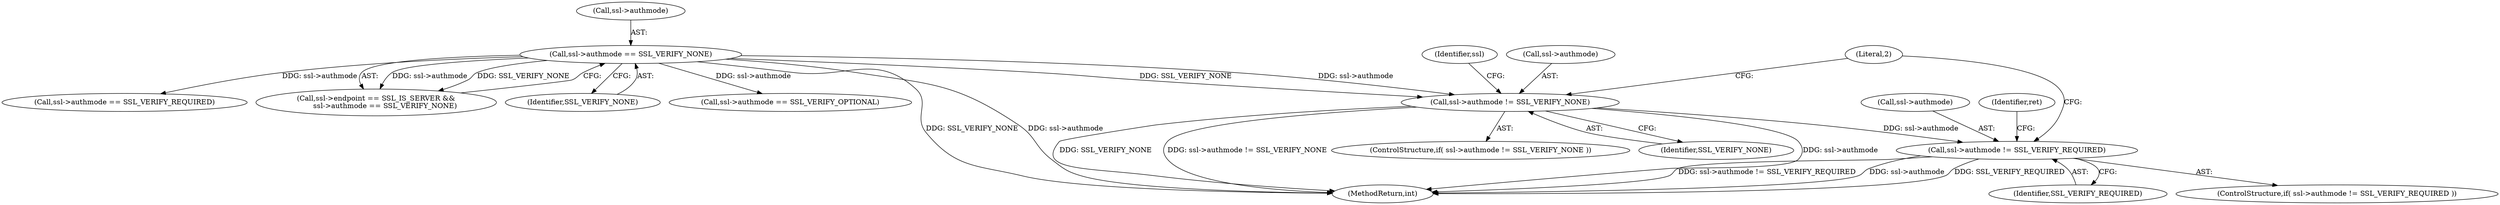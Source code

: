 digraph "0_polarssl_1922a4e6aade7b1d685af19d4d9339ddb5c02859@pointer" {
"1000487" [label="(Call,ssl->authmode != SSL_VERIFY_NONE)"];
"1000118" [label="(Call,ssl->authmode == SSL_VERIFY_NONE)"];
"1000541" [label="(Call,ssl->authmode != SSL_VERIFY_REQUIRED)"];
"1000541" [label="(Call,ssl->authmode != SSL_VERIFY_REQUIRED)"];
"1000496" [label="(Identifier,ssl)"];
"1000545" [label="(Identifier,SSL_VERIFY_REQUIRED)"];
"1000547" [label="(Identifier,ret)"];
"1000542" [label="(Call,ssl->authmode)"];
"1000554" [label="(MethodReturn,int)"];
"1000271" [label="(Call,ssl->authmode == SSL_VERIFY_REQUIRED)"];
"1000112" [label="(Call,ssl->endpoint == SSL_IS_SERVER &&\n        ssl->authmode == SSL_VERIFY_NONE)"];
"1000491" [label="(Identifier,SSL_VERIFY_NONE)"];
"1000540" [label="(ControlStructure,if( ssl->authmode != SSL_VERIFY_REQUIRED ))"];
"1000122" [label="(Identifier,SSL_VERIFY_NONE)"];
"1000550" [label="(Literal,2)"];
"1000119" [label="(Call,ssl->authmode)"];
"1000118" [label="(Call,ssl->authmode == SSL_VERIFY_NONE)"];
"1000207" [label="(Call,ssl->authmode == SSL_VERIFY_OPTIONAL)"];
"1000486" [label="(ControlStructure,if( ssl->authmode != SSL_VERIFY_NONE ))"];
"1000487" [label="(Call,ssl->authmode != SSL_VERIFY_NONE)"];
"1000488" [label="(Call,ssl->authmode)"];
"1000487" -> "1000486"  [label="AST: "];
"1000487" -> "1000491"  [label="CFG: "];
"1000488" -> "1000487"  [label="AST: "];
"1000491" -> "1000487"  [label="AST: "];
"1000496" -> "1000487"  [label="CFG: "];
"1000550" -> "1000487"  [label="CFG: "];
"1000487" -> "1000554"  [label="DDG: ssl->authmode"];
"1000487" -> "1000554"  [label="DDG: SSL_VERIFY_NONE"];
"1000487" -> "1000554"  [label="DDG: ssl->authmode != SSL_VERIFY_NONE"];
"1000118" -> "1000487"  [label="DDG: ssl->authmode"];
"1000118" -> "1000487"  [label="DDG: SSL_VERIFY_NONE"];
"1000487" -> "1000541"  [label="DDG: ssl->authmode"];
"1000118" -> "1000112"  [label="AST: "];
"1000118" -> "1000122"  [label="CFG: "];
"1000119" -> "1000118"  [label="AST: "];
"1000122" -> "1000118"  [label="AST: "];
"1000112" -> "1000118"  [label="CFG: "];
"1000118" -> "1000554"  [label="DDG: SSL_VERIFY_NONE"];
"1000118" -> "1000554"  [label="DDG: ssl->authmode"];
"1000118" -> "1000112"  [label="DDG: ssl->authmode"];
"1000118" -> "1000112"  [label="DDG: SSL_VERIFY_NONE"];
"1000118" -> "1000207"  [label="DDG: ssl->authmode"];
"1000118" -> "1000271"  [label="DDG: ssl->authmode"];
"1000541" -> "1000540"  [label="AST: "];
"1000541" -> "1000545"  [label="CFG: "];
"1000542" -> "1000541"  [label="AST: "];
"1000545" -> "1000541"  [label="AST: "];
"1000547" -> "1000541"  [label="CFG: "];
"1000550" -> "1000541"  [label="CFG: "];
"1000541" -> "1000554"  [label="DDG: ssl->authmode"];
"1000541" -> "1000554"  [label="DDG: SSL_VERIFY_REQUIRED"];
"1000541" -> "1000554"  [label="DDG: ssl->authmode != SSL_VERIFY_REQUIRED"];
}
